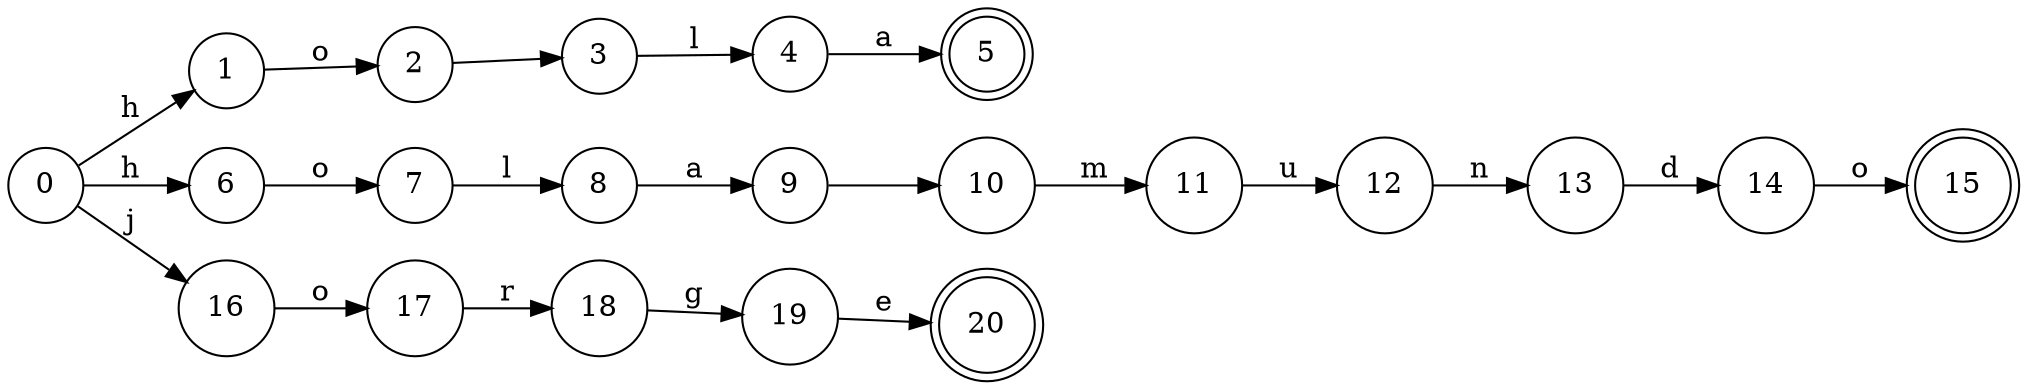 digraph {
rankdir = "LR";
// NODES
node [shape=circle] Node0[label="0"];
node [shape=circle] Node1[label="1"];
node [shape=circle] Node6[label="6"];
node [shape=circle] Node16[label="16"];
node [shape=circle] Node2[label="2"];
node [shape=circle] Node7[label="7"];
node [shape=circle] Node17[label="17"];
node [shape=circle] Node3[label="3"];
node [shape=circle] Node8[label="8"];
node [shape=circle] Node18[label="18"];
node [shape=circle] Node4[label="4"];
node [shape=circle] Node9[label="9"];
node [shape=circle] Node19[label="19"];
node [shape=doublecircle] Node5[label="5"];
node [shape=circle] Node10[label="10"];
node [shape=doublecircle] Node20[label="20"];
node [shape=circle] Node11[label="11"];
node [shape=circle] Node12[label="12"];
node [shape=circle] Node13[label="13"];
node [shape=circle] Node14[label="14"];
node [shape=doublecircle] Node15[label="15"];

// TRANSITIONS
Node0 -> Node1 [label="h"];
Node0 -> Node6 [label="h"];
Node0 -> Node16 [label="j"];
Node1 -> Node2 [label="o"];
Node6 -> Node7 [label="o"];
Node16 -> Node17 [label="o"];
Node2 -> Node3 [label=" "];
Node7 -> Node8 [label="l"];
Node17 -> Node18 [label="r"];
Node3 -> Node4 [label="l"];
Node8 -> Node9 [label="a"];
Node18 -> Node19 [label="g"];
Node4 -> Node5 [label="a"];
Node9 -> Node10 [label=" "];
Node19 -> Node20 [label="e"];
Node10 -> Node11 [label="m"];
Node11 -> Node12 [label="u"];
Node12 -> Node13 [label="n"];
Node13 -> Node14 [label="d"];
Node14 -> Node15 [label="o"];
}